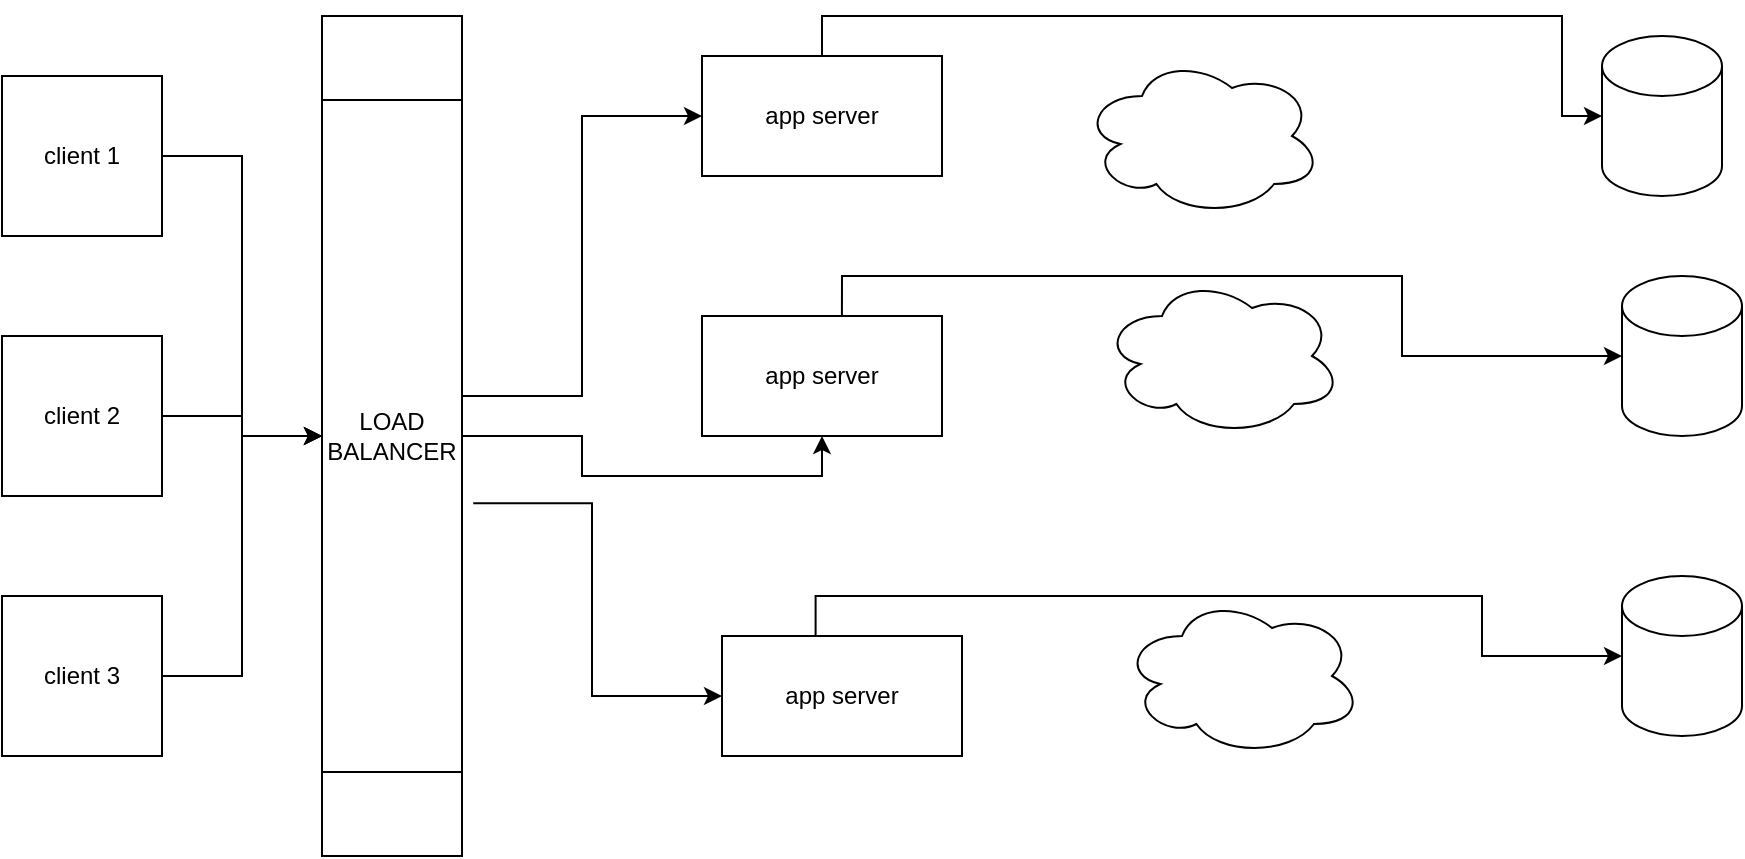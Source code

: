 <mxfile version="14.2.7" type="github">
  <diagram id="2kj-cef8ynUlKYEhg2BP" name="Page-1">
    <mxGraphModel dx="1038" dy="580" grid="1" gridSize="10" guides="1" tooltips="1" connect="1" arrows="1" fold="1" page="1" pageScale="1" pageWidth="1100" pageHeight="850" math="0" shadow="0">
      <root>
        <mxCell id="0" />
        <mxCell id="1" parent="0" />
        <mxCell id="ErcBbXOjY15VecP5GbHi-14" value="" style="edgeStyle=orthogonalEdgeStyle;rounded=0;orthogonalLoop=1;jettySize=auto;html=1;" edge="1" parent="1" source="ErcBbXOjY15VecP5GbHi-1" target="ErcBbXOjY15VecP5GbHi-4">
          <mxGeometry relative="1" as="geometry" />
        </mxCell>
        <mxCell id="ErcBbXOjY15VecP5GbHi-1" value="client 1" style="whiteSpace=wrap;html=1;aspect=fixed;" vertex="1" parent="1">
          <mxGeometry x="40" y="50" width="80" height="80" as="geometry" />
        </mxCell>
        <mxCell id="ErcBbXOjY15VecP5GbHi-15" value="" style="edgeStyle=orthogonalEdgeStyle;rounded=0;orthogonalLoop=1;jettySize=auto;html=1;" edge="1" parent="1" source="ErcBbXOjY15VecP5GbHi-2" target="ErcBbXOjY15VecP5GbHi-4">
          <mxGeometry relative="1" as="geometry" />
        </mxCell>
        <mxCell id="ErcBbXOjY15VecP5GbHi-2" value="client 2" style="whiteSpace=wrap;html=1;aspect=fixed;" vertex="1" parent="1">
          <mxGeometry x="40" y="180" width="80" height="80" as="geometry" />
        </mxCell>
        <mxCell id="ErcBbXOjY15VecP5GbHi-16" value="" style="edgeStyle=orthogonalEdgeStyle;rounded=0;orthogonalLoop=1;jettySize=auto;html=1;" edge="1" parent="1" source="ErcBbXOjY15VecP5GbHi-3" target="ErcBbXOjY15VecP5GbHi-4">
          <mxGeometry relative="1" as="geometry" />
        </mxCell>
        <mxCell id="ErcBbXOjY15VecP5GbHi-3" value="client 3" style="whiteSpace=wrap;html=1;aspect=fixed;" vertex="1" parent="1">
          <mxGeometry x="40" y="310" width="80" height="80" as="geometry" />
        </mxCell>
        <mxCell id="ErcBbXOjY15VecP5GbHi-17" style="edgeStyle=orthogonalEdgeStyle;rounded=0;orthogonalLoop=1;jettySize=auto;html=1;entryX=0;entryY=0.5;entryDx=0;entryDy=0;" edge="1" parent="1" source="ErcBbXOjY15VecP5GbHi-4" target="ErcBbXOjY15VecP5GbHi-5">
          <mxGeometry relative="1" as="geometry">
            <Array as="points">
              <mxPoint x="330" y="210" />
              <mxPoint x="330" y="70" />
            </Array>
          </mxGeometry>
        </mxCell>
        <mxCell id="ErcBbXOjY15VecP5GbHi-19" style="edgeStyle=orthogonalEdgeStyle;rounded=0;orthogonalLoop=1;jettySize=auto;html=1;entryX=0.5;entryY=1;entryDx=0;entryDy=0;" edge="1" parent="1" source="ErcBbXOjY15VecP5GbHi-4" target="ErcBbXOjY15VecP5GbHi-7">
          <mxGeometry relative="1" as="geometry" />
        </mxCell>
        <mxCell id="ErcBbXOjY15VecP5GbHi-4" value="LOAD BALANCER" style="shape=process;whiteSpace=wrap;html=1;backgroundOutline=1;direction=south;" vertex="1" parent="1">
          <mxGeometry x="200" y="20" width="70" height="420" as="geometry" />
        </mxCell>
        <mxCell id="ErcBbXOjY15VecP5GbHi-21" style="edgeStyle=orthogonalEdgeStyle;rounded=0;orthogonalLoop=1;jettySize=auto;html=1;entryX=0;entryY=0.5;entryDx=0;entryDy=0;entryPerimeter=0;" edge="1" parent="1" source="ErcBbXOjY15VecP5GbHi-5" target="ErcBbXOjY15VecP5GbHi-11">
          <mxGeometry relative="1" as="geometry">
            <Array as="points">
              <mxPoint x="450" y="20" />
              <mxPoint x="820" y="20" />
            </Array>
          </mxGeometry>
        </mxCell>
        <mxCell id="ErcBbXOjY15VecP5GbHi-5" value="app server" style="rounded=0;whiteSpace=wrap;html=1;" vertex="1" parent="1">
          <mxGeometry x="390" y="40" width="120" height="60" as="geometry" />
        </mxCell>
        <mxCell id="ErcBbXOjY15VecP5GbHi-20" style="edgeStyle=orthogonalEdgeStyle;rounded=0;orthogonalLoop=1;jettySize=auto;html=1;exitX=0.58;exitY=-0.08;exitDx=0;exitDy=0;exitPerimeter=0;" edge="1" parent="1" source="ErcBbXOjY15VecP5GbHi-4" target="ErcBbXOjY15VecP5GbHi-6">
          <mxGeometry relative="1" as="geometry" />
        </mxCell>
        <mxCell id="ErcBbXOjY15VecP5GbHi-6" value="app server" style="rounded=0;whiteSpace=wrap;html=1;" vertex="1" parent="1">
          <mxGeometry x="400" y="330" width="120" height="60" as="geometry" />
        </mxCell>
        <mxCell id="ErcBbXOjY15VecP5GbHi-7" value="app server" style="rounded=0;whiteSpace=wrap;html=1;" vertex="1" parent="1">
          <mxGeometry x="390" y="170" width="120" height="60" as="geometry" />
        </mxCell>
        <mxCell id="ErcBbXOjY15VecP5GbHi-8" value="" style="ellipse;shape=cloud;whiteSpace=wrap;html=1;" vertex="1" parent="1">
          <mxGeometry x="580" y="40" width="120" height="80" as="geometry" />
        </mxCell>
        <mxCell id="ErcBbXOjY15VecP5GbHi-9" value="" style="ellipse;shape=cloud;whiteSpace=wrap;html=1;" vertex="1" parent="1">
          <mxGeometry x="600" y="310" width="120" height="80" as="geometry" />
        </mxCell>
        <mxCell id="ErcBbXOjY15VecP5GbHi-10" value="" style="ellipse;shape=cloud;whiteSpace=wrap;html=1;" vertex="1" parent="1">
          <mxGeometry x="590" y="150" width="120" height="80" as="geometry" />
        </mxCell>
        <mxCell id="ErcBbXOjY15VecP5GbHi-11" value="" style="shape=cylinder3;whiteSpace=wrap;html=1;boundedLbl=1;backgroundOutline=1;size=15;" vertex="1" parent="1">
          <mxGeometry x="840" y="30" width="60" height="80" as="geometry" />
        </mxCell>
        <mxCell id="ErcBbXOjY15VecP5GbHi-26" style="edgeStyle=orthogonalEdgeStyle;rounded=0;orthogonalLoop=1;jettySize=auto;html=1;exitX=0.583;exitY=0;exitDx=0;exitDy=0;exitPerimeter=0;" edge="1" parent="1" source="ErcBbXOjY15VecP5GbHi-7" target="ErcBbXOjY15VecP5GbHi-12">
          <mxGeometry relative="1" as="geometry">
            <Array as="points">
              <mxPoint x="460" y="150" />
              <mxPoint x="740" y="150" />
              <mxPoint x="740" y="190" />
            </Array>
          </mxGeometry>
        </mxCell>
        <mxCell id="ErcBbXOjY15VecP5GbHi-12" value="" style="shape=cylinder3;whiteSpace=wrap;html=1;boundedLbl=1;backgroundOutline=1;size=15;" vertex="1" parent="1">
          <mxGeometry x="850" y="150" width="60" height="80" as="geometry" />
        </mxCell>
        <mxCell id="ErcBbXOjY15VecP5GbHi-28" style="edgeStyle=orthogonalEdgeStyle;rounded=0;orthogonalLoop=1;jettySize=auto;html=1;exitX=0.39;exitY=0.003;exitDx=0;exitDy=0;exitPerimeter=0;" edge="1" parent="1" source="ErcBbXOjY15VecP5GbHi-6" target="ErcBbXOjY15VecP5GbHi-13">
          <mxGeometry relative="1" as="geometry">
            <Array as="points">
              <mxPoint x="447" y="310" />
              <mxPoint x="780" y="310" />
              <mxPoint x="780" y="340" />
            </Array>
          </mxGeometry>
        </mxCell>
        <mxCell id="ErcBbXOjY15VecP5GbHi-13" value="" style="shape=cylinder3;whiteSpace=wrap;html=1;boundedLbl=1;backgroundOutline=1;size=15;" vertex="1" parent="1">
          <mxGeometry x="850" y="300" width="60" height="80" as="geometry" />
        </mxCell>
      </root>
    </mxGraphModel>
  </diagram>
</mxfile>
